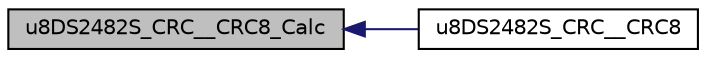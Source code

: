 digraph "u8DS2482S_CRC__CRC8_Calc"
{
  edge [fontname="Helvetica",fontsize="10",labelfontname="Helvetica",labelfontsize="10"];
  node [fontname="Helvetica",fontsize="10",shape=record];
  rankdir="LR";
  Node1 [label="u8DS2482S_CRC__CRC8_Calc",height=0.2,width=0.4,color="black", fillcolor="grey75", style="filled", fontcolor="black"];
  Node1 -> Node2 [dir="back",color="midnightblue",fontsize="10",style="solid",fontname="Helvetica"];
  Node2 [label="u8DS2482S_CRC__CRC8",height=0.2,width=0.4,color="black", fillcolor="white", style="filled",URL="$group___d_s2482_s_____c_r_c.html#ga2ffb3550217ee647a6605ad5b2114096",tooltip="Calculate the CRC8 using avail methods. "];
}
